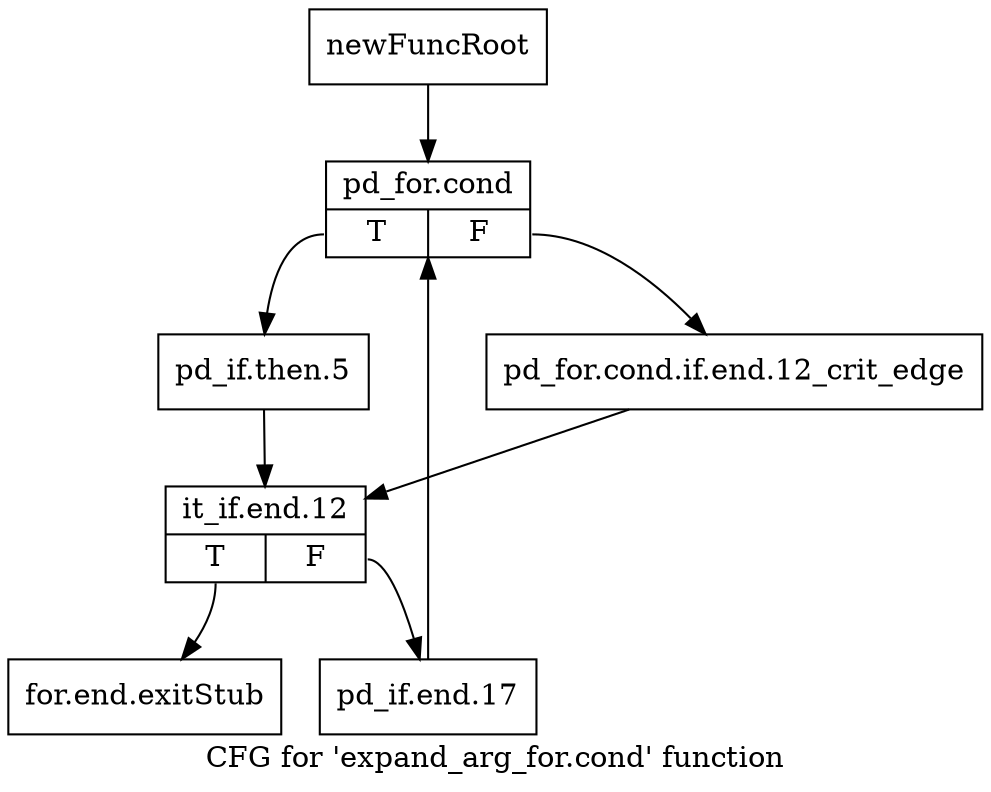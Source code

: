 digraph "CFG for 'expand_arg_for.cond' function" {
	label="CFG for 'expand_arg_for.cond' function";

	Node0xa27da50 [shape=record,label="{newFuncRoot}"];
	Node0xa27da50 -> Node0xa27daf0;
	Node0xa27daa0 [shape=record,label="{for.end.exitStub}"];
	Node0xa27daf0 [shape=record,label="{pd_for.cond|{<s0>T|<s1>F}}"];
	Node0xa27daf0:s0 -> Node0xa27db90;
	Node0xa27daf0:s1 -> Node0xa27db40;
	Node0xa27db40 [shape=record,label="{pd_for.cond.if.end.12_crit_edge}"];
	Node0xa27db40 -> Node0xa27dbe0;
	Node0xa27db90 [shape=record,label="{pd_if.then.5}"];
	Node0xa27db90 -> Node0xa27dbe0;
	Node0xa27dbe0 [shape=record,label="{it_if.end.12|{<s0>T|<s1>F}}"];
	Node0xa27dbe0:s0 -> Node0xa27daa0;
	Node0xa27dbe0:s1 -> Node0xa27ec60;
	Node0xa27ec60 [shape=record,label="{pd_if.end.17}"];
	Node0xa27ec60 -> Node0xa27daf0;
}
